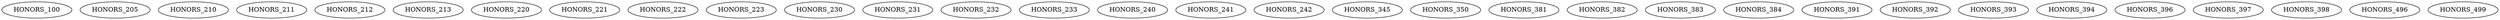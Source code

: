 digraph G {
    HONORS_100;
    HONORS_205;
    HONORS_210;
    HONORS_211;
    HONORS_212;
    HONORS_213;
    HONORS_220;
    HONORS_221;
    HONORS_222;
    HONORS_223;
    HONORS_230;
    HONORS_231;
    HONORS_232;
    HONORS_233;
    HONORS_240;
    HONORS_241;
    HONORS_242;
    HONORS_345;
    HONORS_350;
    HONORS_381;
    HONORS_382;
    HONORS_383;
    HONORS_384;
    HONORS_391;
    HONORS_392;
    HONORS_393;
    HONORS_394;
    HONORS_396;
    HONORS_397;
    HONORS_398;
    HONORS_496;
    HONORS_499;
}
